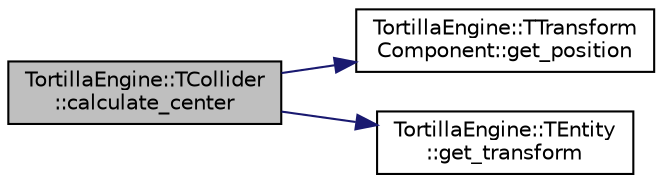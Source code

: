 digraph "TortillaEngine::TCollider::calculate_center"
{
 // LATEX_PDF_SIZE
  edge [fontname="Helvetica",fontsize="10",labelfontname="Helvetica",labelfontsize="10"];
  node [fontname="Helvetica",fontsize="10",shape=record];
  rankdir="LR";
  Node1 [label="TortillaEngine::TCollider\l::calculate_center",height=0.2,width=0.4,color="black", fillcolor="grey75", style="filled", fontcolor="black",tooltip="Calculates the center of the collider."];
  Node1 -> Node2 [color="midnightblue",fontsize="10",style="solid",fontname="Helvetica"];
  Node2 [label="TortillaEngine::TTransform\lComponent::get_position",height=0.2,width=0.4,color="black", fillcolor="white", style="filled",URL="$class_tortilla_engine_1_1_t_transform_component.html#a2c75247bf22af67ef2c8bd49fbde5f1d",tooltip="Gets the position."];
  Node1 -> Node3 [color="midnightblue",fontsize="10",style="solid",fontname="Helvetica"];
  Node3 [label="TortillaEngine::TEntity\l::get_transform",height=0.2,width=0.4,color="black", fillcolor="white", style="filled",URL="$class_tortilla_engine_1_1_t_entity.html#adabe9ed284fc32a6bb8da29ad67782f7",tooltip="Gets the local transfrom component of the entity."];
}

